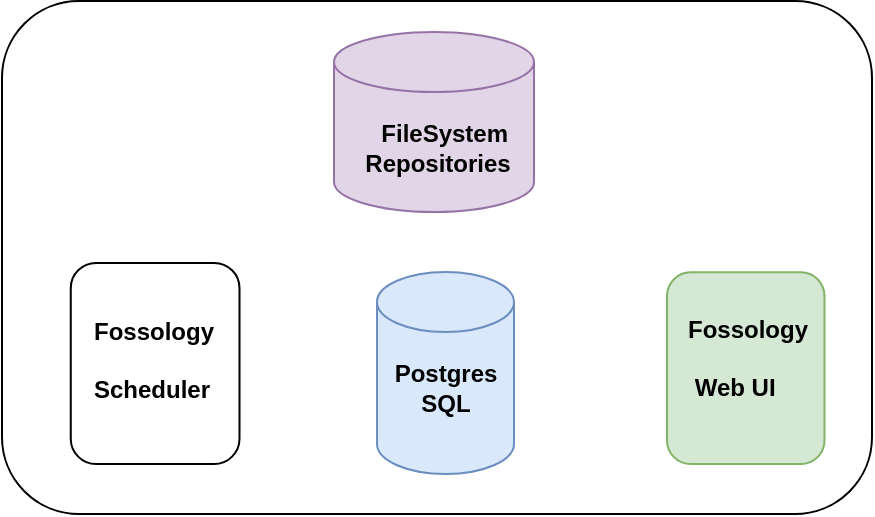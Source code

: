 <mxfile version="13.5.9" type="github">
  <diagram id="3UTb-fLnf4KV-s_43TrR" name="Page-1">
    <mxGraphModel dx="1422" dy="727" grid="1" gridSize="10" guides="1" tooltips="1" connect="1" arrows="1" fold="1" page="1" pageScale="1" pageWidth="850" pageHeight="1100" math="0" shadow="0">
      <root>
        <mxCell id="0" />
        <mxCell id="1" parent="0" />
        <mxCell id="mkOtyraIFmE1bGXFwr_z-2" value="" style="rounded=1;whiteSpace=wrap;html=1;rotation=90;" vertex="1" parent="1">
          <mxGeometry x="253.25" y="-24.75" width="256.5" height="435" as="geometry" />
        </mxCell>
        <mxCell id="mkOtyraIFmE1bGXFwr_z-3" value="" style="rounded=1;whiteSpace=wrap;html=1;rotation=90;" vertex="1" parent="1">
          <mxGeometry x="190.28" y="203.54" width="100.57" height="84.37" as="geometry" />
        </mxCell>
        <mxCell id="mkOtyraIFmE1bGXFwr_z-5" value="" style="rounded=1;whiteSpace=wrap;html=1;rotation=90;fillColor=#d5e8d4;strokeColor=#82b366;" vertex="1" parent="1">
          <mxGeometry x="487.94" y="208.69" width="95.88" height="78.75" as="geometry" />
        </mxCell>
        <mxCell id="mkOtyraIFmE1bGXFwr_z-9" value="" style="shape=cylinder2;whiteSpace=wrap;html=1;boundedLbl=1;backgroundOutline=1;size=15;fillColor=#dae8fc;strokeColor=#6c8ebf;" vertex="1" parent="1">
          <mxGeometry x="351.5" y="200" width="68.5" height="101" as="geometry" />
        </mxCell>
        <mxCell id="mkOtyraIFmE1bGXFwr_z-6" value="&lt;div&gt;&lt;b&gt;Postgres&lt;/b&gt;&lt;/div&gt;&lt;div&gt;&lt;b&gt;SQL&lt;br&gt;&lt;/b&gt;&lt;/div&gt;" style="text;html=1;strokeColor=none;fillColor=none;align=center;verticalAlign=middle;whiteSpace=wrap;rounded=0;" vertex="1" parent="1">
          <mxGeometry x="365.5" y="248" width="40" height="20" as="geometry" />
        </mxCell>
        <mxCell id="mkOtyraIFmE1bGXFwr_z-10" value="&lt;div align=&quot;justify&quot;&gt;&lt;b&gt;Fossology&lt;/b&gt;&lt;/div&gt;&lt;div align=&quot;justify&quot;&gt;&lt;b&gt;&lt;br&gt;&lt;/b&gt;&lt;/div&gt;&lt;div align=&quot;justify&quot;&gt;&lt;b&gt;Scheduler&lt;/b&gt;&lt;/div&gt;" style="text;html=1;strokeColor=none;fillColor=none;align=center;verticalAlign=middle;whiteSpace=wrap;rounded=0;" vertex="1" parent="1">
          <mxGeometry x="219.5" y="234" width="40" height="20" as="geometry" />
        </mxCell>
        <mxCell id="mkOtyraIFmE1bGXFwr_z-11" value="&lt;div align=&quot;justify&quot;&gt;&lt;b&gt;Fossology&lt;/b&gt;&lt;/div&gt;&lt;div align=&quot;justify&quot;&gt;&lt;b&gt;&lt;br&gt;&lt;/b&gt;&lt;/div&gt;&lt;div align=&quot;justify&quot;&gt;&lt;b&gt;&amp;nbsp;Web UI&lt;/b&gt;&lt;/div&gt;" style="text;html=1;strokeColor=none;fillColor=none;align=center;verticalAlign=middle;whiteSpace=wrap;rounded=0;" vertex="1" parent="1">
          <mxGeometry x="509" y="233" width="56" height="20" as="geometry" />
        </mxCell>
        <mxCell id="mkOtyraIFmE1bGXFwr_z-14" value="" style="shape=cylinder2;whiteSpace=wrap;html=1;boundedLbl=1;backgroundOutline=1;size=15;fillColor=#e1d5e7;strokeColor=#9673a6;" vertex="1" parent="1">
          <mxGeometry x="330" y="80" width="100" height="90" as="geometry" />
        </mxCell>
        <mxCell id="mkOtyraIFmE1bGXFwr_z-15" value="&lt;div&gt;&lt;b&gt;&amp;nbsp; FileSystem&lt;/b&gt;&lt;/div&gt;&lt;div&gt;&lt;b&gt;Repositories&lt;br&gt;&lt;/b&gt;&lt;/div&gt;" style="text;html=1;strokeColor=none;fillColor=none;align=center;verticalAlign=middle;whiteSpace=wrap;rounded=0;" vertex="1" parent="1">
          <mxGeometry x="362" y="128" width="40" height="20" as="geometry" />
        </mxCell>
      </root>
    </mxGraphModel>
  </diagram>
</mxfile>
